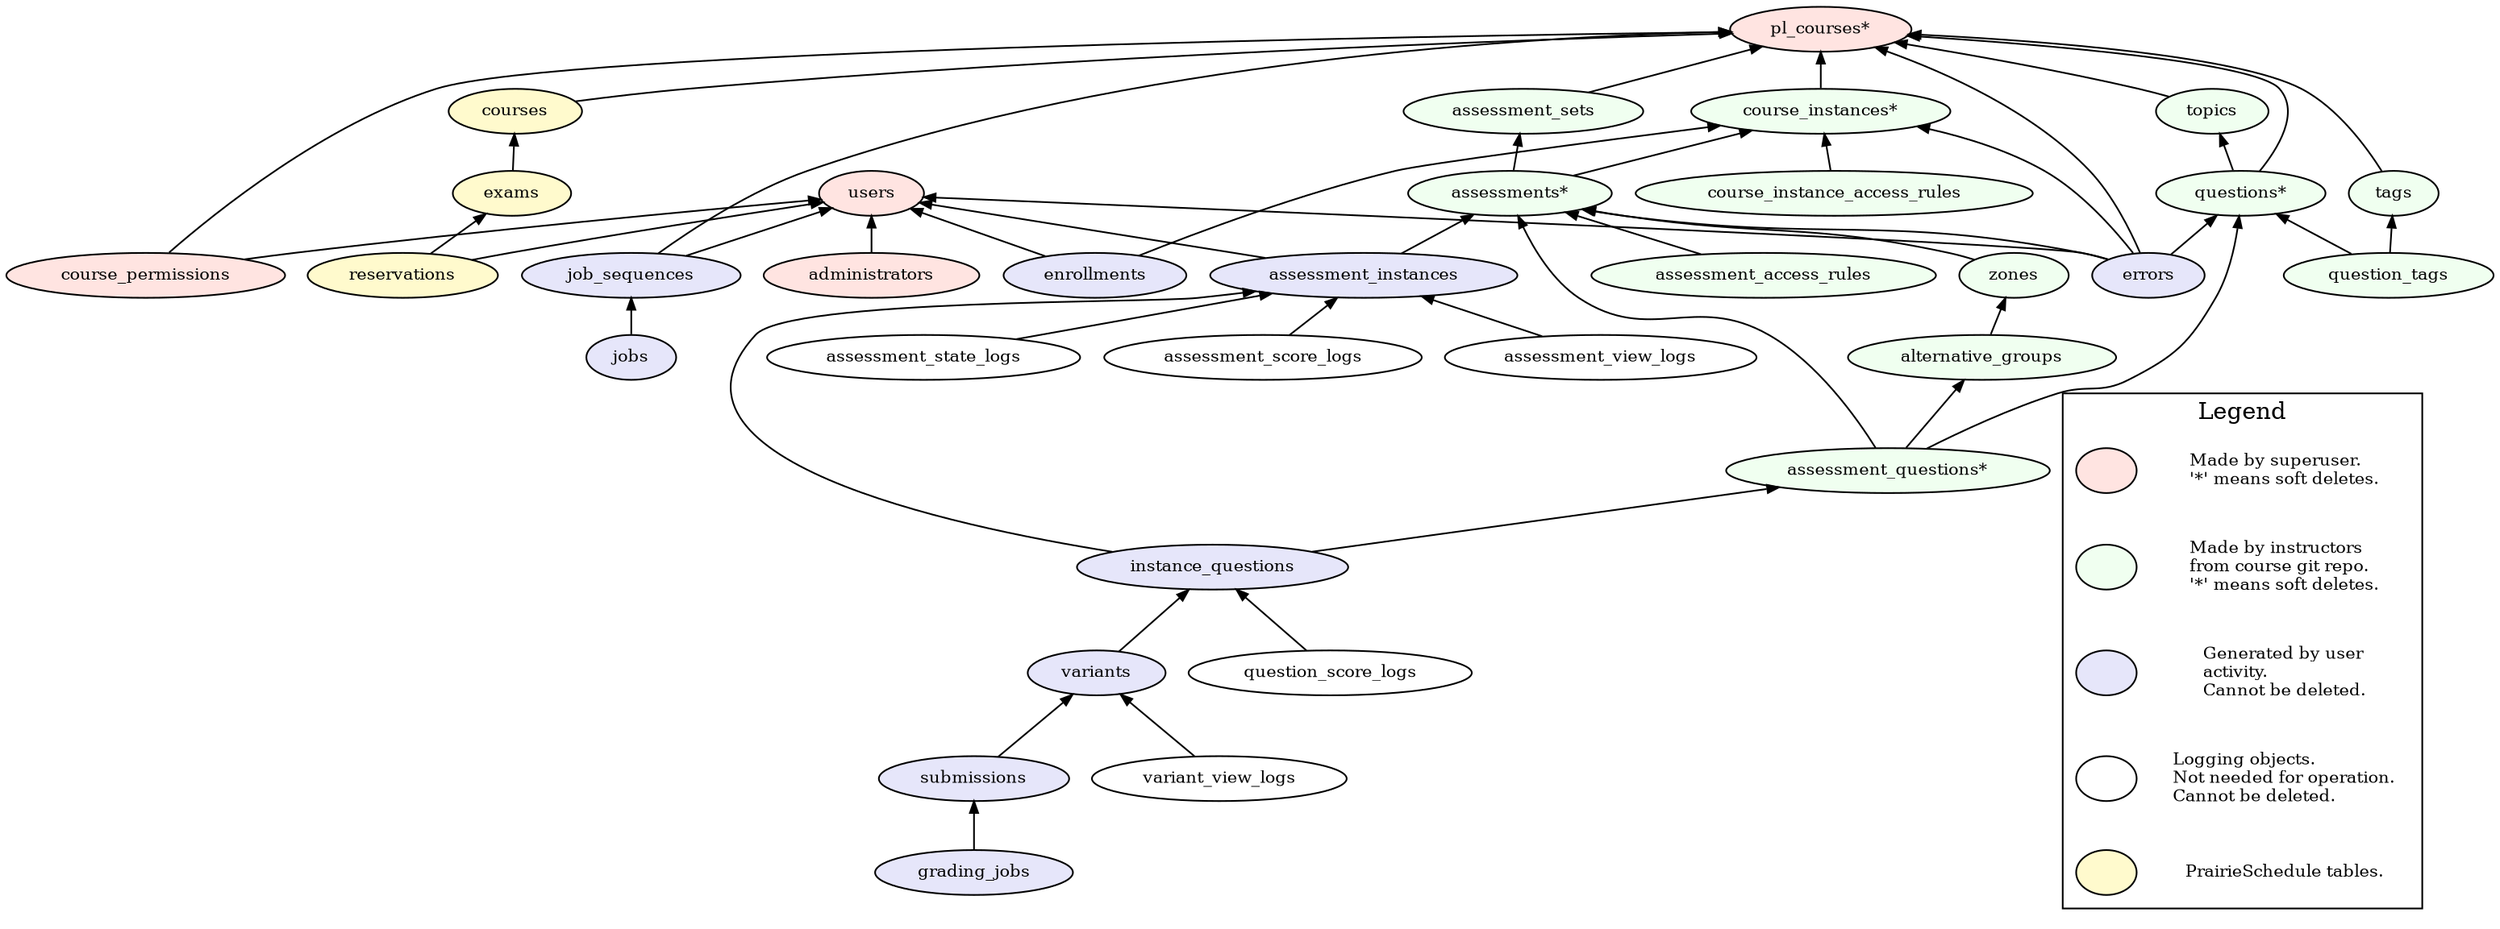 digraph partmc_modules {

    rankdir = BT;
    node [fontsize = 10, height = 0.3, width = 0.5];
    graph [nodesep = 0.2, ranksep = 0.3];
    edge [fontsize = 10, arrowsize = 0.7];

    users [style=filled, fillcolor=mistyrose1]
    administrators [style=filled, fillcolor=mistyrose1]
    pl_courses [label="pl_courses*", style=filled, fillcolor=mistyrose1]
    course_permissions [style=filled, fillcolor=mistyrose1]

    courses [style=filled, fillcolor=lemonchiffon]
    exams [style=filled, fillcolor=lemonchiffon]
    reservations [style=filled, fillcolor=lemonchiffon]

    course_instances [label="course_instances*", style=filled, fillcolor=honeydew1]
    course_instance_access_rules [style=filled, fillcolor=honeydew1]
    assessment_access_rules [style=filled, fillcolor=honeydew1]
    questions [label="questions*", style=filled, fillcolor=honeydew1]
    question_tags [style=filled, fillcolor=honeydew1]
    tags [style=filled, fillcolor=honeydew1]
    assessments [label="assessments*", style=filled, fillcolor=honeydew1]
    assessment_questions [label="assessment_questions*", style=filled, fillcolor=honeydew1]
    assessment_sets [style=filled, fillcolor=honeydew1]
    topics [style=filled, fillcolor=honeydew1]
    alternative_groups [style=filled, fillcolor=honeydew1]
    zones [style=filled, fillcolor=honeydew1]

    errors [style=filled, fillcolor=lavender]
    enrollments [style=filled, fillcolor=lavender]
    assessment_instances [style=filled, fillcolor=lavender]
    instance_questions [style=filled, fillcolor=lavender]
    variants [style=filled, fillcolor=lavender]
    submissions [style=filled, fillcolor=lavender]
    grading_jobs [style=filled, fillcolor=lavender]
    job_sequences [style=filled, fillcolor=lavender]
    jobs [style=filled, fillcolor=lavender]

    assessment_state_logs [style=filled, fillcolor=white]
    assessment_score_logs [style=filled, fillcolor=white]
    question_score_logs [style=filled, fillcolor=white]
    variant_view_logs [style=filled, fillcolor=white]
    assessment_view_logs [style=filled, fillcolor=white]

    administrators -> { users }
    course_permissions -> { users; pl_courses }

    courses -> { pl_courses }
    exams -> { courses }
    reservations -> { users; exams }

    assessment_access_rules -> { assessments }
    course_instances -> { pl_courses }
    course_instance_access_rules -> { course_instances }
    questions -> { pl_courses; topics }
    question_tags -> { questions; tags }
    tags -> { pl_courses }
    assessments -> { course_instances; assessment_sets }
    assessment_questions -> { assessments; alternative_groups; questions }
    assessment_sets -> { pl_courses }
    topics -> { pl_courses }
    zones -> { assessments }
    alternative_groups -> { zones }

    errors -> { pl_courses; course_instances; questions; assessments; users }
    enrollments -> { users; course_instances }
    assessment_instances -> { assessments; users }
    instance_questions -> { assessment_questions; assessment_instances }
    variants -> { instance_questions }
    submissions -> { variants }
    job_sequences -> { pl_courses; users }
    jobs -> { job_sequences }

    assessment_state_logs -> { assessment_instances }
    grading_jobs -> { submissions }
    assessment_score_logs -> { assessment_instances }
    question_score_logs -> { instance_questions }
    variant_view_logs -> { variants }
    assessment_view_logs -> { assessment_instances }

    subgraph cluster_legend {

        labelloc=b;
        label="Legend";

        k5 [shape=plaintext, style=solid, label="PrairieSchedule tables.\l"];
        kc5[label=" ", style=filled, fillcolor=lemonchiffon];

        k4 [shape=plaintext, style=solid, label="Logging objects.\lNot needed for operation.\lCannot be deleted.\l"];
        kc4[label=" ", style=filled, fillcolor=white];

        k3 [shape=plaintext, style=solid, label="Generated by user\lactivity.\lCannot be deleted.\l"];
        kc3[label=" ", style=filled, fillcolor=lavender];

        k2 [shape=plaintext, style=solid, label="Made by instructors\lfrom course git repo.\l'*' means soft deletes.\l"];
        kc2[label=" ", style=filled, fillcolor=honeydew1];

        k1 [shape=plaintext, style=solid, label="Made by superuser.\l'*' means soft deletes.\l"];
        kc1[label=" ", style=filled, fillcolor=mistyrose1];

        kc5 -> kc4 [style=invis];
        kc4 -> kc3 [style=invis];
        kc3 -> kc2 [style=invis];
        kc2 -> kc1 [style=invis];
        k5 -> k4 [style=invis];
        k4 -> k3 [style=invis];
        k3 -> k2 [style=invis];
        k2 -> k1 [style=invis];
    }
}
